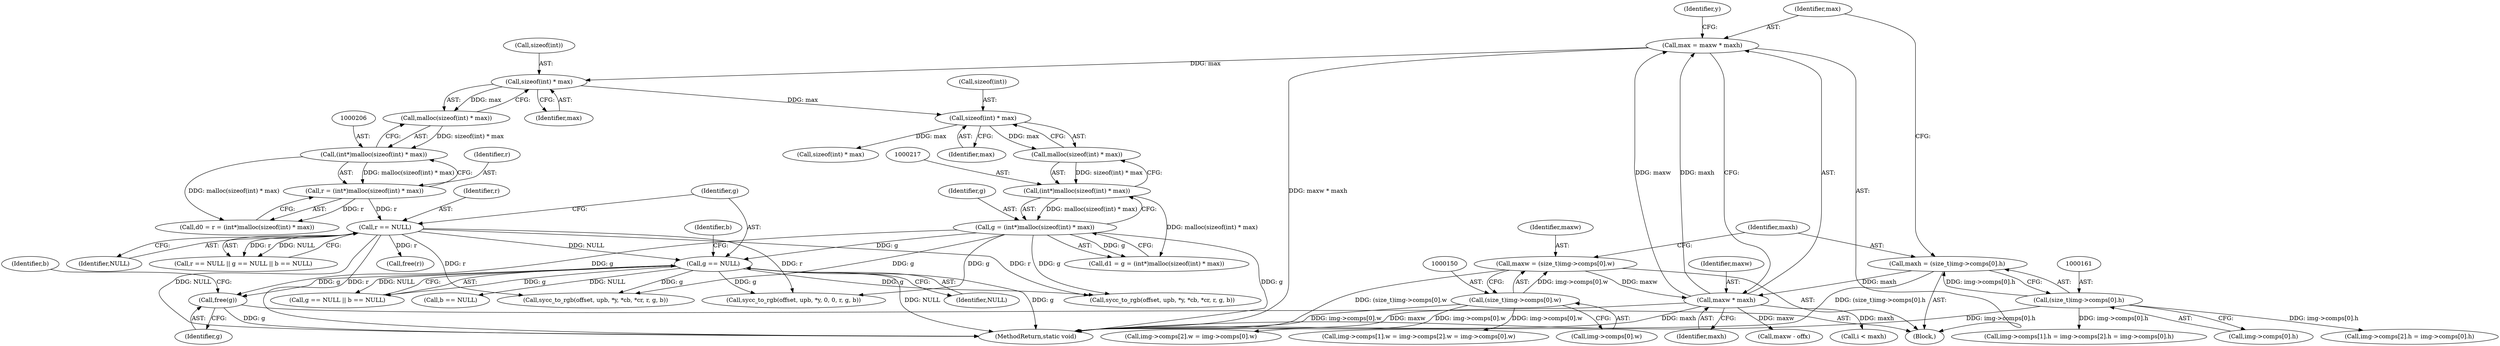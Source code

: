 digraph "0_openjpeg_15f081c89650dccee4aa4ae66f614c3fdb268767_1@API" {
"1000534" [label="(Call,free(g))"];
"1000214" [label="(Call,g = (int*)malloc(sizeof(int) * max))"];
"1000216" [label="(Call,(int*)malloc(sizeof(int) * max))"];
"1000218" [label="(Call,malloc(sizeof(int) * max))"];
"1000219" [label="(Call,sizeof(int) * max)"];
"1000208" [label="(Call,sizeof(int) * max)"];
"1000169" [label="(Call,max = maxw * maxh)"];
"1000171" [label="(Call,maxw * maxh)"];
"1000147" [label="(Call,maxw = (size_t)img->comps[0].w)"];
"1000149" [label="(Call,(size_t)img->comps[0].w)"];
"1000158" [label="(Call,maxh = (size_t)img->comps[0].h)"];
"1000160" [label="(Call,(size_t)img->comps[0].h)"];
"1000240" [label="(Call,g == NULL)"];
"1000236" [label="(Call,r == NULL)"];
"1000203" [label="(Call,r = (int*)malloc(sizeof(int) * max))"];
"1000205" [label="(Call,(int*)malloc(sizeof(int) * max))"];
"1000207" [label="(Call,malloc(sizeof(int) * max))"];
"1000242" [label="(Identifier,NULL)"];
"1000175" [label="(Identifier,y)"];
"1000243" [label="(Call,b == NULL)"];
"1000464" [label="(Call,img->comps[2].h = img->comps[0].h)"];
"1000220" [label="(Call,sizeof(int))"];
"1000151" [label="(Call,img->comps[0].w)"];
"1000212" [label="(Call,d1 = g = (int*)malloc(sizeof(int) * max))"];
"1000256" [label="(Call,maxw - offx)"];
"1000215" [label="(Identifier,g)"];
"1000222" [label="(Identifier,max)"];
"1000205" [label="(Call,(int*)malloc(sizeof(int) * max))"];
"1000104" [label="(Block,)"];
"1000204" [label="(Identifier,r)"];
"1000171" [label="(Call,maxw * maxh)"];
"1000535" [label="(Identifier,g)"];
"1000219" [label="(Call,sizeof(int) * max)"];
"1000538" [label="(MethodReturn,static void)"];
"1000309" [label="(Call,sycc_to_rgb(offset, upb, *y, *cb, *cr, r, g, b))"];
"1000216" [label="(Call,(int*)malloc(sizeof(int) * max))"];
"1000214" [label="(Call,g = (int*)malloc(sizeof(int) * max))"];
"1000169" [label="(Call,max = maxw * maxh)"];
"1000147" [label="(Call,maxw = (size_t)img->comps[0].w)"];
"1000148" [label="(Identifier,maxw)"];
"1000160" [label="(Call,(size_t)img->comps[0].h)"];
"1000230" [label="(Call,sizeof(int) * max)"];
"1000211" [label="(Identifier,max)"];
"1000441" [label="(Call,img->comps[2].w = img->comps[0].w)"];
"1000237" [label="(Identifier,r)"];
"1000203" [label="(Call,r = (int*)malloc(sizeof(int) * max))"];
"1000240" [label="(Call,g == NULL)"];
"1000207" [label="(Call,malloc(sizeof(int) * max))"];
"1000159" [label="(Identifier,maxh)"];
"1000162" [label="(Call,img->comps[0].h)"];
"1000532" [label="(Call,free(r))"];
"1000433" [label="(Call,img->comps[1].w = img->comps[2].w = img->comps[0].w)"];
"1000235" [label="(Call,r == NULL || g == NULL || b == NULL)"];
"1000275" [label="(Call,sycc_to_rgb(offset, upb, *y, 0, 0, r, g, b))"];
"1000149" [label="(Call,(size_t)img->comps[0].w)"];
"1000241" [label="(Identifier,g)"];
"1000244" [label="(Identifier,b)"];
"1000238" [label="(Identifier,NULL)"];
"1000201" [label="(Call,d0 = r = (int*)malloc(sizeof(int) * max))"];
"1000537" [label="(Identifier,b)"];
"1000358" [label="(Call,sycc_to_rgb(offset, upb, *y, *cb, *cr, r, g, b))"];
"1000263" [label="(Call,i < maxh)"];
"1000170" [label="(Identifier,max)"];
"1000218" [label="(Call,malloc(sizeof(int) * max))"];
"1000173" [label="(Identifier,maxh)"];
"1000209" [label="(Call,sizeof(int))"];
"1000172" [label="(Identifier,maxw)"];
"1000208" [label="(Call,sizeof(int) * max)"];
"1000158" [label="(Call,maxh = (size_t)img->comps[0].h)"];
"1000534" [label="(Call,free(g))"];
"1000236" [label="(Call,r == NULL)"];
"1000456" [label="(Call,img->comps[1].h = img->comps[2].h = img->comps[0].h)"];
"1000239" [label="(Call,g == NULL || b == NULL)"];
"1000534" -> "1000104"  [label="AST: "];
"1000534" -> "1000535"  [label="CFG: "];
"1000535" -> "1000534"  [label="AST: "];
"1000537" -> "1000534"  [label="CFG: "];
"1000534" -> "1000538"  [label="DDG: g"];
"1000214" -> "1000534"  [label="DDG: g"];
"1000240" -> "1000534"  [label="DDG: g"];
"1000214" -> "1000212"  [label="AST: "];
"1000214" -> "1000216"  [label="CFG: "];
"1000215" -> "1000214"  [label="AST: "];
"1000216" -> "1000214"  [label="AST: "];
"1000212" -> "1000214"  [label="CFG: "];
"1000214" -> "1000538"  [label="DDG: g"];
"1000214" -> "1000212"  [label="DDG: g"];
"1000216" -> "1000214"  [label="DDG: malloc(sizeof(int) * max)"];
"1000214" -> "1000240"  [label="DDG: g"];
"1000214" -> "1000275"  [label="DDG: g"];
"1000214" -> "1000309"  [label="DDG: g"];
"1000214" -> "1000358"  [label="DDG: g"];
"1000216" -> "1000218"  [label="CFG: "];
"1000217" -> "1000216"  [label="AST: "];
"1000218" -> "1000216"  [label="AST: "];
"1000216" -> "1000212"  [label="DDG: malloc(sizeof(int) * max)"];
"1000218" -> "1000216"  [label="DDG: sizeof(int) * max"];
"1000218" -> "1000219"  [label="CFG: "];
"1000219" -> "1000218"  [label="AST: "];
"1000219" -> "1000218"  [label="DDG: max"];
"1000219" -> "1000222"  [label="CFG: "];
"1000220" -> "1000219"  [label="AST: "];
"1000222" -> "1000219"  [label="AST: "];
"1000208" -> "1000219"  [label="DDG: max"];
"1000219" -> "1000230"  [label="DDG: max"];
"1000208" -> "1000207"  [label="AST: "];
"1000208" -> "1000211"  [label="CFG: "];
"1000209" -> "1000208"  [label="AST: "];
"1000211" -> "1000208"  [label="AST: "];
"1000207" -> "1000208"  [label="CFG: "];
"1000208" -> "1000207"  [label="DDG: max"];
"1000169" -> "1000208"  [label="DDG: max"];
"1000169" -> "1000104"  [label="AST: "];
"1000169" -> "1000171"  [label="CFG: "];
"1000170" -> "1000169"  [label="AST: "];
"1000171" -> "1000169"  [label="AST: "];
"1000175" -> "1000169"  [label="CFG: "];
"1000169" -> "1000538"  [label="DDG: maxw * maxh"];
"1000171" -> "1000169"  [label="DDG: maxw"];
"1000171" -> "1000169"  [label="DDG: maxh"];
"1000171" -> "1000173"  [label="CFG: "];
"1000172" -> "1000171"  [label="AST: "];
"1000173" -> "1000171"  [label="AST: "];
"1000171" -> "1000538"  [label="DDG: maxw"];
"1000171" -> "1000538"  [label="DDG: maxh"];
"1000147" -> "1000171"  [label="DDG: maxw"];
"1000158" -> "1000171"  [label="DDG: maxh"];
"1000171" -> "1000256"  [label="DDG: maxw"];
"1000171" -> "1000263"  [label="DDG: maxh"];
"1000147" -> "1000104"  [label="AST: "];
"1000147" -> "1000149"  [label="CFG: "];
"1000148" -> "1000147"  [label="AST: "];
"1000149" -> "1000147"  [label="AST: "];
"1000159" -> "1000147"  [label="CFG: "];
"1000147" -> "1000538"  [label="DDG: (size_t)img->comps[0].w"];
"1000149" -> "1000147"  [label="DDG: img->comps[0].w"];
"1000149" -> "1000151"  [label="CFG: "];
"1000150" -> "1000149"  [label="AST: "];
"1000151" -> "1000149"  [label="AST: "];
"1000149" -> "1000538"  [label="DDG: img->comps[0].w"];
"1000149" -> "1000433"  [label="DDG: img->comps[0].w"];
"1000149" -> "1000441"  [label="DDG: img->comps[0].w"];
"1000158" -> "1000104"  [label="AST: "];
"1000158" -> "1000160"  [label="CFG: "];
"1000159" -> "1000158"  [label="AST: "];
"1000160" -> "1000158"  [label="AST: "];
"1000170" -> "1000158"  [label="CFG: "];
"1000158" -> "1000538"  [label="DDG: (size_t)img->comps[0].h"];
"1000160" -> "1000158"  [label="DDG: img->comps[0].h"];
"1000160" -> "1000162"  [label="CFG: "];
"1000161" -> "1000160"  [label="AST: "];
"1000162" -> "1000160"  [label="AST: "];
"1000160" -> "1000538"  [label="DDG: img->comps[0].h"];
"1000160" -> "1000456"  [label="DDG: img->comps[0].h"];
"1000160" -> "1000464"  [label="DDG: img->comps[0].h"];
"1000240" -> "1000239"  [label="AST: "];
"1000240" -> "1000242"  [label="CFG: "];
"1000241" -> "1000240"  [label="AST: "];
"1000242" -> "1000240"  [label="AST: "];
"1000244" -> "1000240"  [label="CFG: "];
"1000239" -> "1000240"  [label="CFG: "];
"1000240" -> "1000538"  [label="DDG: NULL"];
"1000240" -> "1000538"  [label="DDG: g"];
"1000240" -> "1000239"  [label="DDG: g"];
"1000240" -> "1000239"  [label="DDG: NULL"];
"1000236" -> "1000240"  [label="DDG: NULL"];
"1000240" -> "1000243"  [label="DDG: NULL"];
"1000240" -> "1000275"  [label="DDG: g"];
"1000240" -> "1000309"  [label="DDG: g"];
"1000240" -> "1000358"  [label="DDG: g"];
"1000236" -> "1000235"  [label="AST: "];
"1000236" -> "1000238"  [label="CFG: "];
"1000237" -> "1000236"  [label="AST: "];
"1000238" -> "1000236"  [label="AST: "];
"1000241" -> "1000236"  [label="CFG: "];
"1000235" -> "1000236"  [label="CFG: "];
"1000236" -> "1000538"  [label="DDG: r"];
"1000236" -> "1000538"  [label="DDG: NULL"];
"1000236" -> "1000235"  [label="DDG: r"];
"1000236" -> "1000235"  [label="DDG: NULL"];
"1000203" -> "1000236"  [label="DDG: r"];
"1000236" -> "1000275"  [label="DDG: r"];
"1000236" -> "1000309"  [label="DDG: r"];
"1000236" -> "1000358"  [label="DDG: r"];
"1000236" -> "1000532"  [label="DDG: r"];
"1000203" -> "1000201"  [label="AST: "];
"1000203" -> "1000205"  [label="CFG: "];
"1000204" -> "1000203"  [label="AST: "];
"1000205" -> "1000203"  [label="AST: "];
"1000201" -> "1000203"  [label="CFG: "];
"1000203" -> "1000201"  [label="DDG: r"];
"1000205" -> "1000203"  [label="DDG: malloc(sizeof(int) * max)"];
"1000205" -> "1000207"  [label="CFG: "];
"1000206" -> "1000205"  [label="AST: "];
"1000207" -> "1000205"  [label="AST: "];
"1000205" -> "1000201"  [label="DDG: malloc(sizeof(int) * max)"];
"1000207" -> "1000205"  [label="DDG: sizeof(int) * max"];
}
